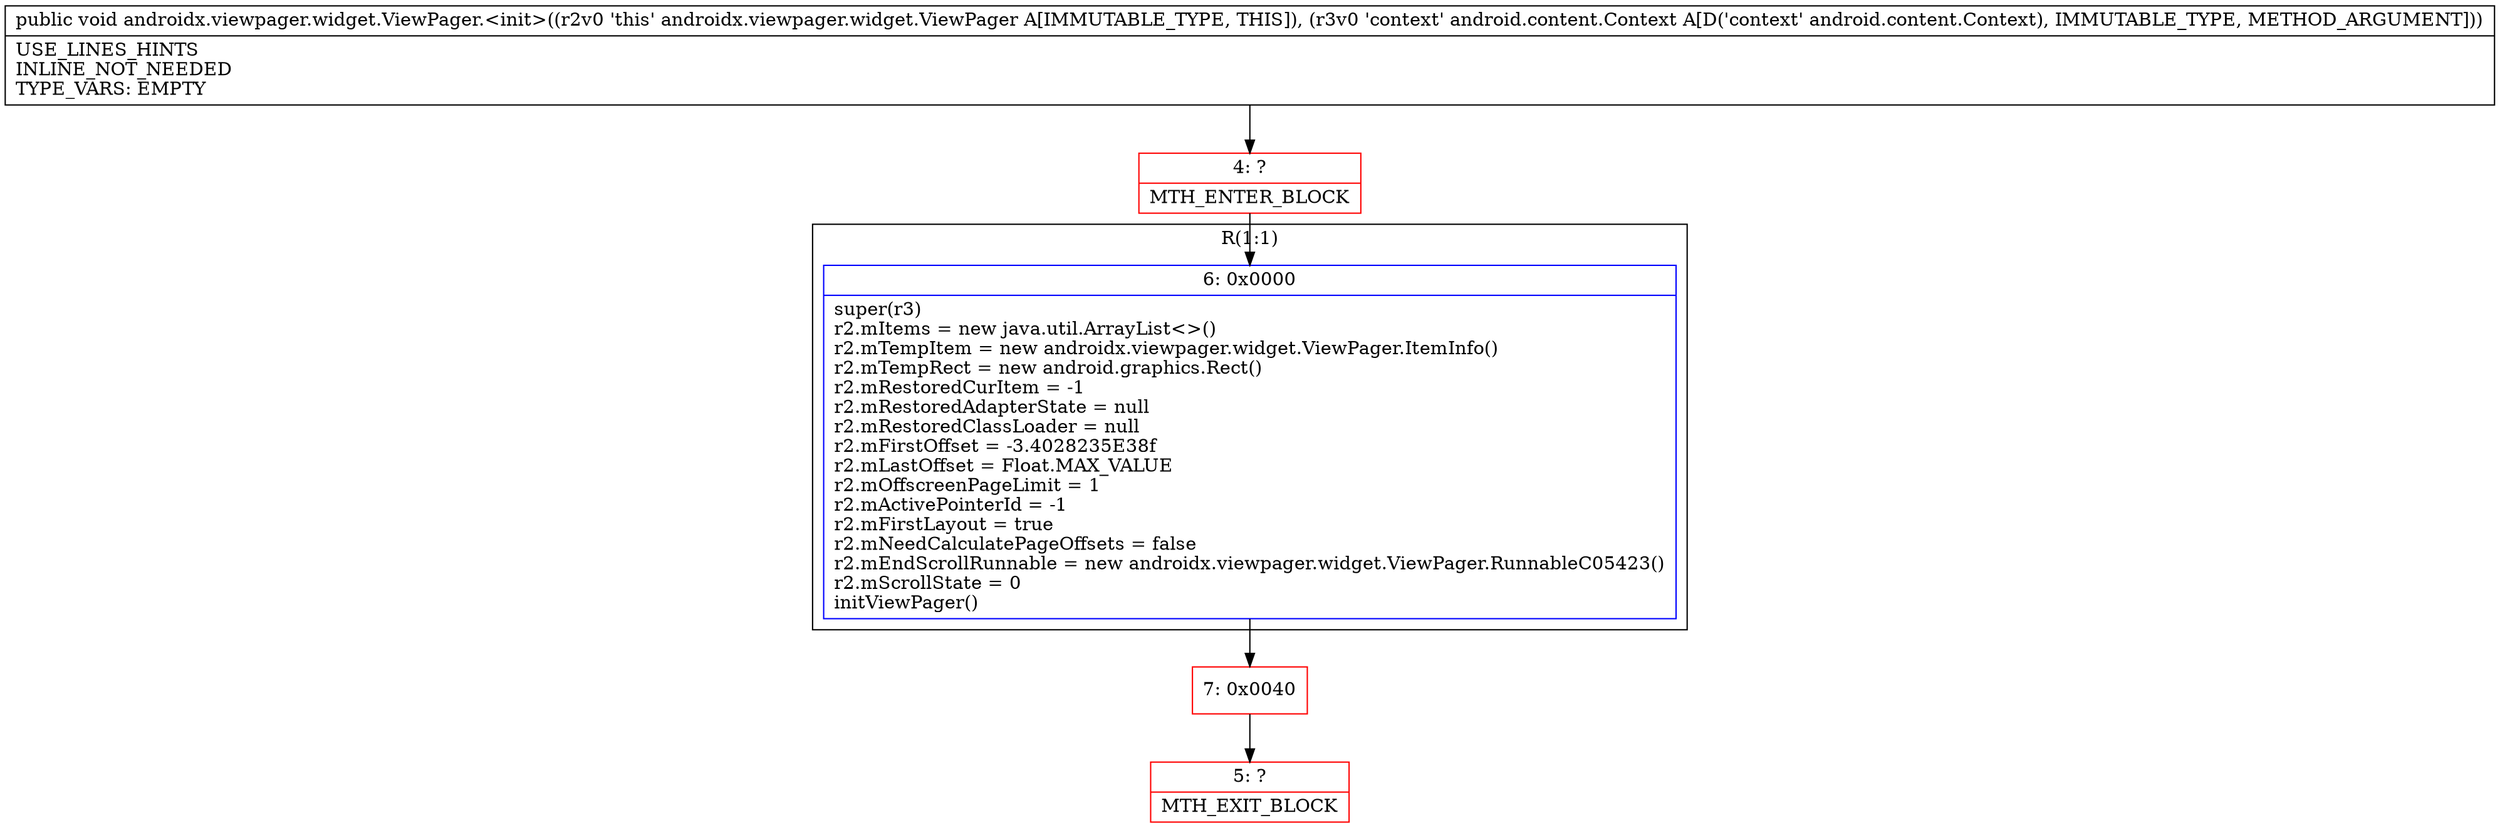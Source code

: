 digraph "CFG forandroidx.viewpager.widget.ViewPager.\<init\>(Landroid\/content\/Context;)V" {
subgraph cluster_Region_410709230 {
label = "R(1:1)";
node [shape=record,color=blue];
Node_6 [shape=record,label="{6\:\ 0x0000|super(r3)\lr2.mItems = new java.util.ArrayList\<\>()\lr2.mTempItem = new androidx.viewpager.widget.ViewPager.ItemInfo()\lr2.mTempRect = new android.graphics.Rect()\lr2.mRestoredCurItem = \-1\lr2.mRestoredAdapterState = null\lr2.mRestoredClassLoader = null\lr2.mFirstOffset = \-3.4028235E38f\lr2.mLastOffset = Float.MAX_VALUE\lr2.mOffscreenPageLimit = 1\lr2.mActivePointerId = \-1\lr2.mFirstLayout = true\lr2.mNeedCalculatePageOffsets = false\lr2.mEndScrollRunnable = new androidx.viewpager.widget.ViewPager.RunnableC05423()\lr2.mScrollState = 0\linitViewPager()\l}"];
}
Node_4 [shape=record,color=red,label="{4\:\ ?|MTH_ENTER_BLOCK\l}"];
Node_7 [shape=record,color=red,label="{7\:\ 0x0040}"];
Node_5 [shape=record,color=red,label="{5\:\ ?|MTH_EXIT_BLOCK\l}"];
MethodNode[shape=record,label="{public void androidx.viewpager.widget.ViewPager.\<init\>((r2v0 'this' androidx.viewpager.widget.ViewPager A[IMMUTABLE_TYPE, THIS]), (r3v0 'context' android.content.Context A[D('context' android.content.Context), IMMUTABLE_TYPE, METHOD_ARGUMENT]))  | USE_LINES_HINTS\lINLINE_NOT_NEEDED\lTYPE_VARS: EMPTY\l}"];
MethodNode -> Node_4;Node_6 -> Node_7;
Node_4 -> Node_6;
Node_7 -> Node_5;
}

